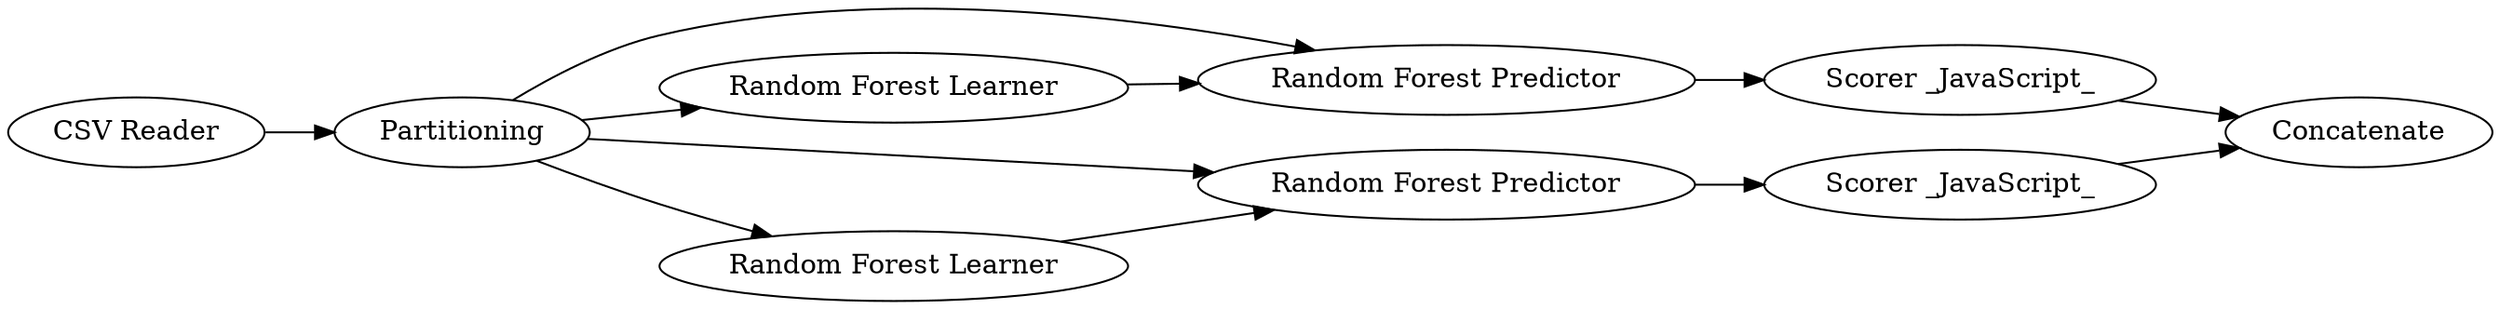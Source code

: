 digraph {
	4 -> 7
	8 -> 9
	3 -> 4
	2 -> 6
	5 -> 6
	1 -> 2
	2 -> 3
	2 -> 5
	7 -> 9
	2 -> 4
	6 -> 8
	5 [label="Random Forest Learner"]
	1 [label="CSV Reader"]
	7 [label="Scorer _JavaScript_"]
	9 [label=Concatenate]
	4 [label="Random Forest Predictor"]
	6 [label="Random Forest Predictor"]
	8 [label="Scorer _JavaScript_"]
	3 [label="Random Forest Learner"]
	2 [label=Partitioning]
	rankdir=LR
}
